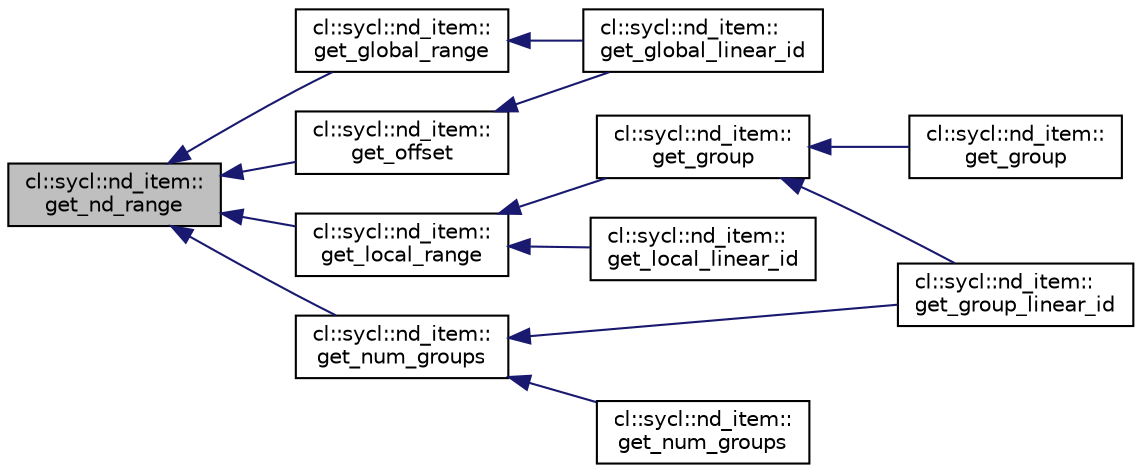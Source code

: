 digraph "cl::sycl::nd_item::get_nd_range"
{
 // INTERACTIVE_SVG=YES
  bgcolor="transparent";
  edge [fontname="Helvetica",fontsize="10",labelfontname="Helvetica",labelfontsize="10"];
  node [fontname="Helvetica",fontsize="10",shape=record];
  rankdir="LR";
  Node1 [label="cl::sycl::nd_item::\lget_nd_range",height=0.2,width=0.4,color="black", fillcolor="grey75", style="filled", fontcolor="black"];
  Node1 -> Node2 [dir="back",color="midnightblue",fontsize="10",style="solid",fontname="Helvetica"];
  Node2 [label="cl::sycl::nd_item::\lget_global_range",height=0.2,width=0.4,color="black",URL="$group__parallelism.html#aa54be7ecc4c882edc5f7fb2dc9de46e7",tooltip="Return a range<> representing the dimensions of the nd_range<> "];
  Node2 -> Node3 [dir="back",color="midnightblue",fontsize="10",style="solid",fontname="Helvetica"];
  Node3 [label="cl::sycl::nd_item::\lget_global_linear_id",height=0.2,width=0.4,color="black",URL="$group__parallelism.html#acc67cb2b23256eef16d82938fdd8ca5c",tooltip="Return the flattened id of the current work-item after subtracting the offset. "];
  Node1 -> Node4 [dir="back",color="midnightblue",fontsize="10",style="solid",fontname="Helvetica"];
  Node4 [label="cl::sycl::nd_item::\lget_local_range",height=0.2,width=0.4,color="black",URL="$group__parallelism.html#a059085e2f836ace9bf81c3c0deea1160",tooltip="Return a range<> representing the dimensions of the current work-group. "];
  Node4 -> Node5 [dir="back",color="midnightblue",fontsize="10",style="solid",fontname="Helvetica"];
  Node5 [label="cl::sycl::nd_item::\lget_group",height=0.2,width=0.4,color="black",URL="$group__parallelism.html#ab71779683ef24439cff0aac8a14484ff",tooltip="Return the constituent group group representing the work-group&#39;s position within the overall nd_range..."];
  Node5 -> Node6 [dir="back",color="midnightblue",fontsize="10",style="solid",fontname="Helvetica"];
  Node6 [label="cl::sycl::nd_item::\lget_group",height=0.2,width=0.4,color="black",URL="$group__parallelism.html#a73f33f7765b74a169a6ca1f0094fc9d5",tooltip="Return the constituent element of the group id representing the work-group;s position within the over..."];
  Node5 -> Node7 [dir="back",color="midnightblue",fontsize="10",style="solid",fontname="Helvetica"];
  Node7 [label="cl::sycl::nd_item::\lget_group_linear_id",height=0.2,width=0.4,color="black",URL="$group__parallelism.html#ae8a7125f4a4e63599b0302fdb4c6f534",tooltip="Return the flattened id of the current work-group. "];
  Node4 -> Node8 [dir="back",color="midnightblue",fontsize="10",style="solid",fontname="Helvetica"];
  Node8 [label="cl::sycl::nd_item::\lget_local_linear_id",height=0.2,width=0.4,color="black",URL="$group__parallelism.html#a73915805265e10910ea20772ce56c2bd",tooltip="Return the flattened id of the current work-item within the current work-group. "];
  Node1 -> Node9 [dir="back",color="midnightblue",fontsize="10",style="solid",fontname="Helvetica"];
  Node9 [label="cl::sycl::nd_item::\lget_num_groups",height=0.2,width=0.4,color="black",URL="$group__parallelism.html#ac75036ce4ab482d27a77a788d5466432",tooltip="Return the number of groups in the nd_range. "];
  Node9 -> Node7 [dir="back",color="midnightblue",fontsize="10",style="solid",fontname="Helvetica"];
  Node9 -> Node10 [dir="back",color="midnightblue",fontsize="10",style="solid",fontname="Helvetica"];
  Node10 [label="cl::sycl::nd_item::\lget_num_groups",height=0.2,width=0.4,color="black",URL="$group__parallelism.html#a1e61c103806ce270cc31d2bb7b3b1530",tooltip="Return the number of groups for dimension in the nd_range. "];
  Node1 -> Node11 [dir="back",color="midnightblue",fontsize="10",style="solid",fontname="Helvetica"];
  Node11 [label="cl::sycl::nd_item::\lget_offset",height=0.2,width=0.4,color="black",URL="$group__parallelism.html#a6e7d8aa175d902fe87e0a2ae46368e66",tooltip="Return an id<> representing the n-dimensional offset provided to the constructor of the nd_range<> an..."];
  Node11 -> Node3 [dir="back",color="midnightblue",fontsize="10",style="solid",fontname="Helvetica"];
}
